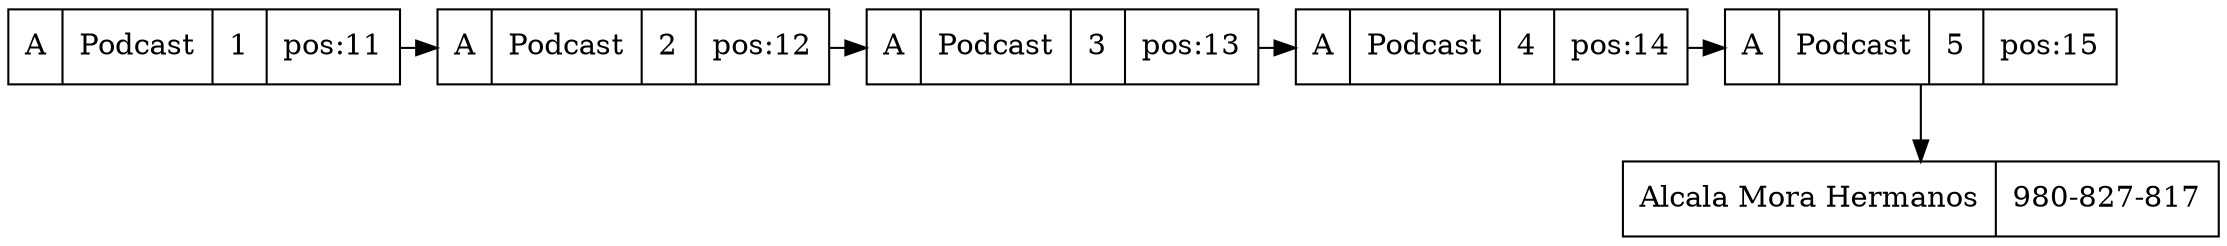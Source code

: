 digraph G{
node[shape="box" shape="record"]
graph[splines="ortho"]
node10[label="A|Podcast|1|pos:11"];
node10->node11;
node11[label="A|Podcast|2|pos:12"];
node11->node12;
node12[label="A|Podcast|3|pos:13"];
node12->node13;
node13[label="A|Podcast|4|pos:14"];
node13->node14;
node14[label="A|Podcast|5|pos:15"];
node0xc0000503c0[label="Alcala Mora Hermanos|980-827-817"];
node14->node0xc0000503c0;
{rank="same"; node10; node11; node12; node13; node14}
}
